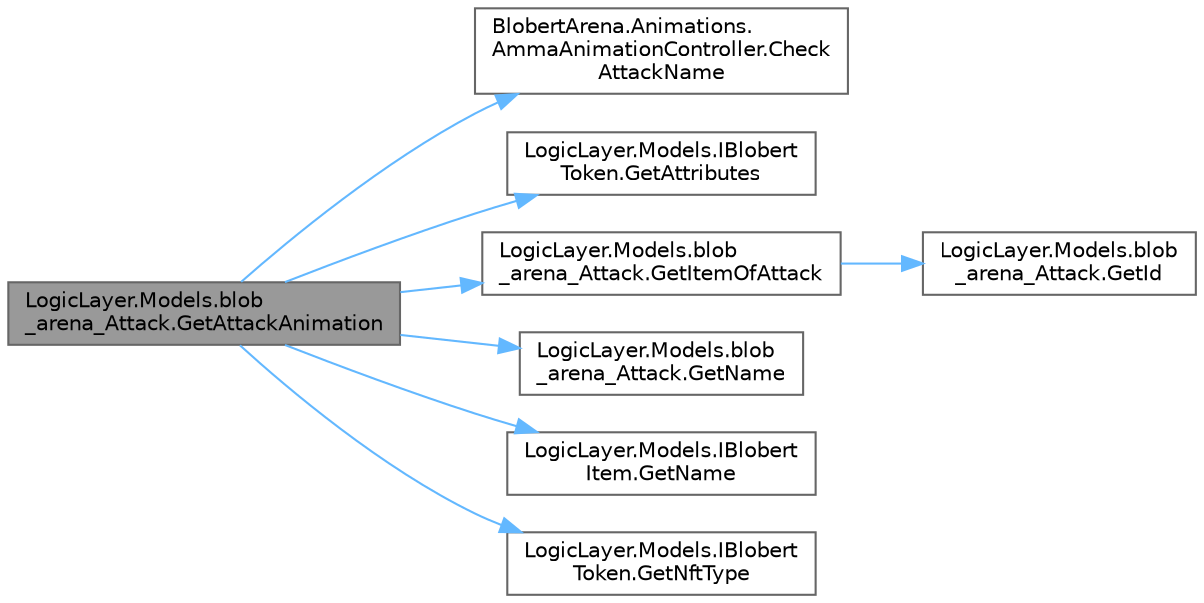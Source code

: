 digraph "LogicLayer.Models.blob_arena_Attack.GetAttackAnimation"
{
 // LATEX_PDF_SIZE
  bgcolor="transparent";
  edge [fontname=Helvetica,fontsize=10,labelfontname=Helvetica,labelfontsize=10];
  node [fontname=Helvetica,fontsize=10,shape=box,height=0.2,width=0.4];
  rankdir="LR";
  Node1 [id="Node000001",label="LogicLayer.Models.blob\l_arena_Attack.GetAttackAnimation",height=0.2,width=0.4,color="gray40", fillcolor="grey60", style="filled", fontcolor="black",tooltip="Get the animation data bound to an attack, this is usually used when in combination with the round ev..."];
  Node1 -> Node2 [id="edge1_Node000001_Node000002",color="steelblue1",style="solid",tooltip=" "];
  Node2 [id="Node000002",label="BlobertArena.Animations.\lAmmaAnimationController.Check\lAttackName",height=0.2,width=0.4,color="grey40", fillcolor="white", style="filled",URL="$class_blobert_arena_1_1_animations_1_1_amma_animation_controller.html#a72a237c0e469115ade29280c6218497b",tooltip="Checks the attack name for duplicates and appends the fighter ID if necessary."];
  Node1 -> Node3 [id="edge2_Node000001_Node000003",color="steelblue1",style="solid",tooltip=" "];
  Node3 [id="Node000003",label="LogicLayer.Models.IBlobert\lToken.GetAttributes",height=0.2,width=0.4,color="grey40", fillcolor="white", style="filled",URL="$interface_logic_layer_1_1_models_1_1_i_blobert_token.html#a195e133f5e6d6d658a42e060b8a0f3e2",tooltip="Retrieves the attributes of the Blobert token."];
  Node1 -> Node4 [id="edge3_Node000001_Node000004",color="steelblue1",style="solid",tooltip=" "];
  Node4 [id="Node000004",label="LogicLayer.Models.blob\l_arena_Attack.GetItemOfAttack",height=0.2,width=0.4,color="grey40", fillcolor="white", style="filled",URL="$class_logic_layer_1_1_models_1_1blob__arena___attack.html#ad819ea35f5d6a04fb159ba0ad68f3bac",tooltip="Get the item Data from which this attack is from."];
  Node4 -> Node5 [id="edge4_Node000004_Node000005",color="steelblue1",style="solid",tooltip=" "];
  Node5 [id="Node000005",label="LogicLayer.Models.blob\l_arena_Attack.GetId",height=0.2,width=0.4,color="grey40", fillcolor="white", style="filled",URL="$class_logic_layer_1_1_models_1_1blob__arena___attack.html#a3bbaedfd29ee5c6c8e5d94f651145b88",tooltip="Retrieves the unique ID of the attack."];
  Node1 -> Node6 [id="edge5_Node000001_Node000006",color="steelblue1",style="solid",tooltip=" "];
  Node6 [id="Node000006",label="LogicLayer.Models.blob\l_arena_Attack.GetName",height=0.2,width=0.4,color="grey40", fillcolor="white", style="filled",URL="$class_logic_layer_1_1_models_1_1blob__arena___attack.html#a084cd9a6c21aa3ddde447ec32ec5033c",tooltip="Retrieves the name of the attack."];
  Node1 -> Node7 [id="edge6_Node000001_Node000007",color="steelblue1",style="solid",tooltip=" "];
  Node7 [id="Node000007",label="LogicLayer.Models.IBlobert\lItem.GetName",height=0.2,width=0.4,color="grey40", fillcolor="white", style="filled",URL="$interface_logic_layer_1_1_models_1_1_i_blobert_item.html#a12d2eb523c61b5a951ba22c6f97d87f2",tooltip="Retrieves the name associated with the Blobert item."];
  Node1 -> Node8 [id="edge7_Node000001_Node000008",color="steelblue1",style="solid",tooltip=" "];
  Node8 [id="Node000008",label="LogicLayer.Models.IBlobert\lToken.GetNftType",height=0.2,width=0.4,color="grey40", fillcolor="white", style="filled",URL="$interface_logic_layer_1_1_models_1_1_i_blobert_token.html#a801531d6aaba0ed118e4398d58ee8516",tooltip="Retrieves the NFT type of the Blobert token."];
}
